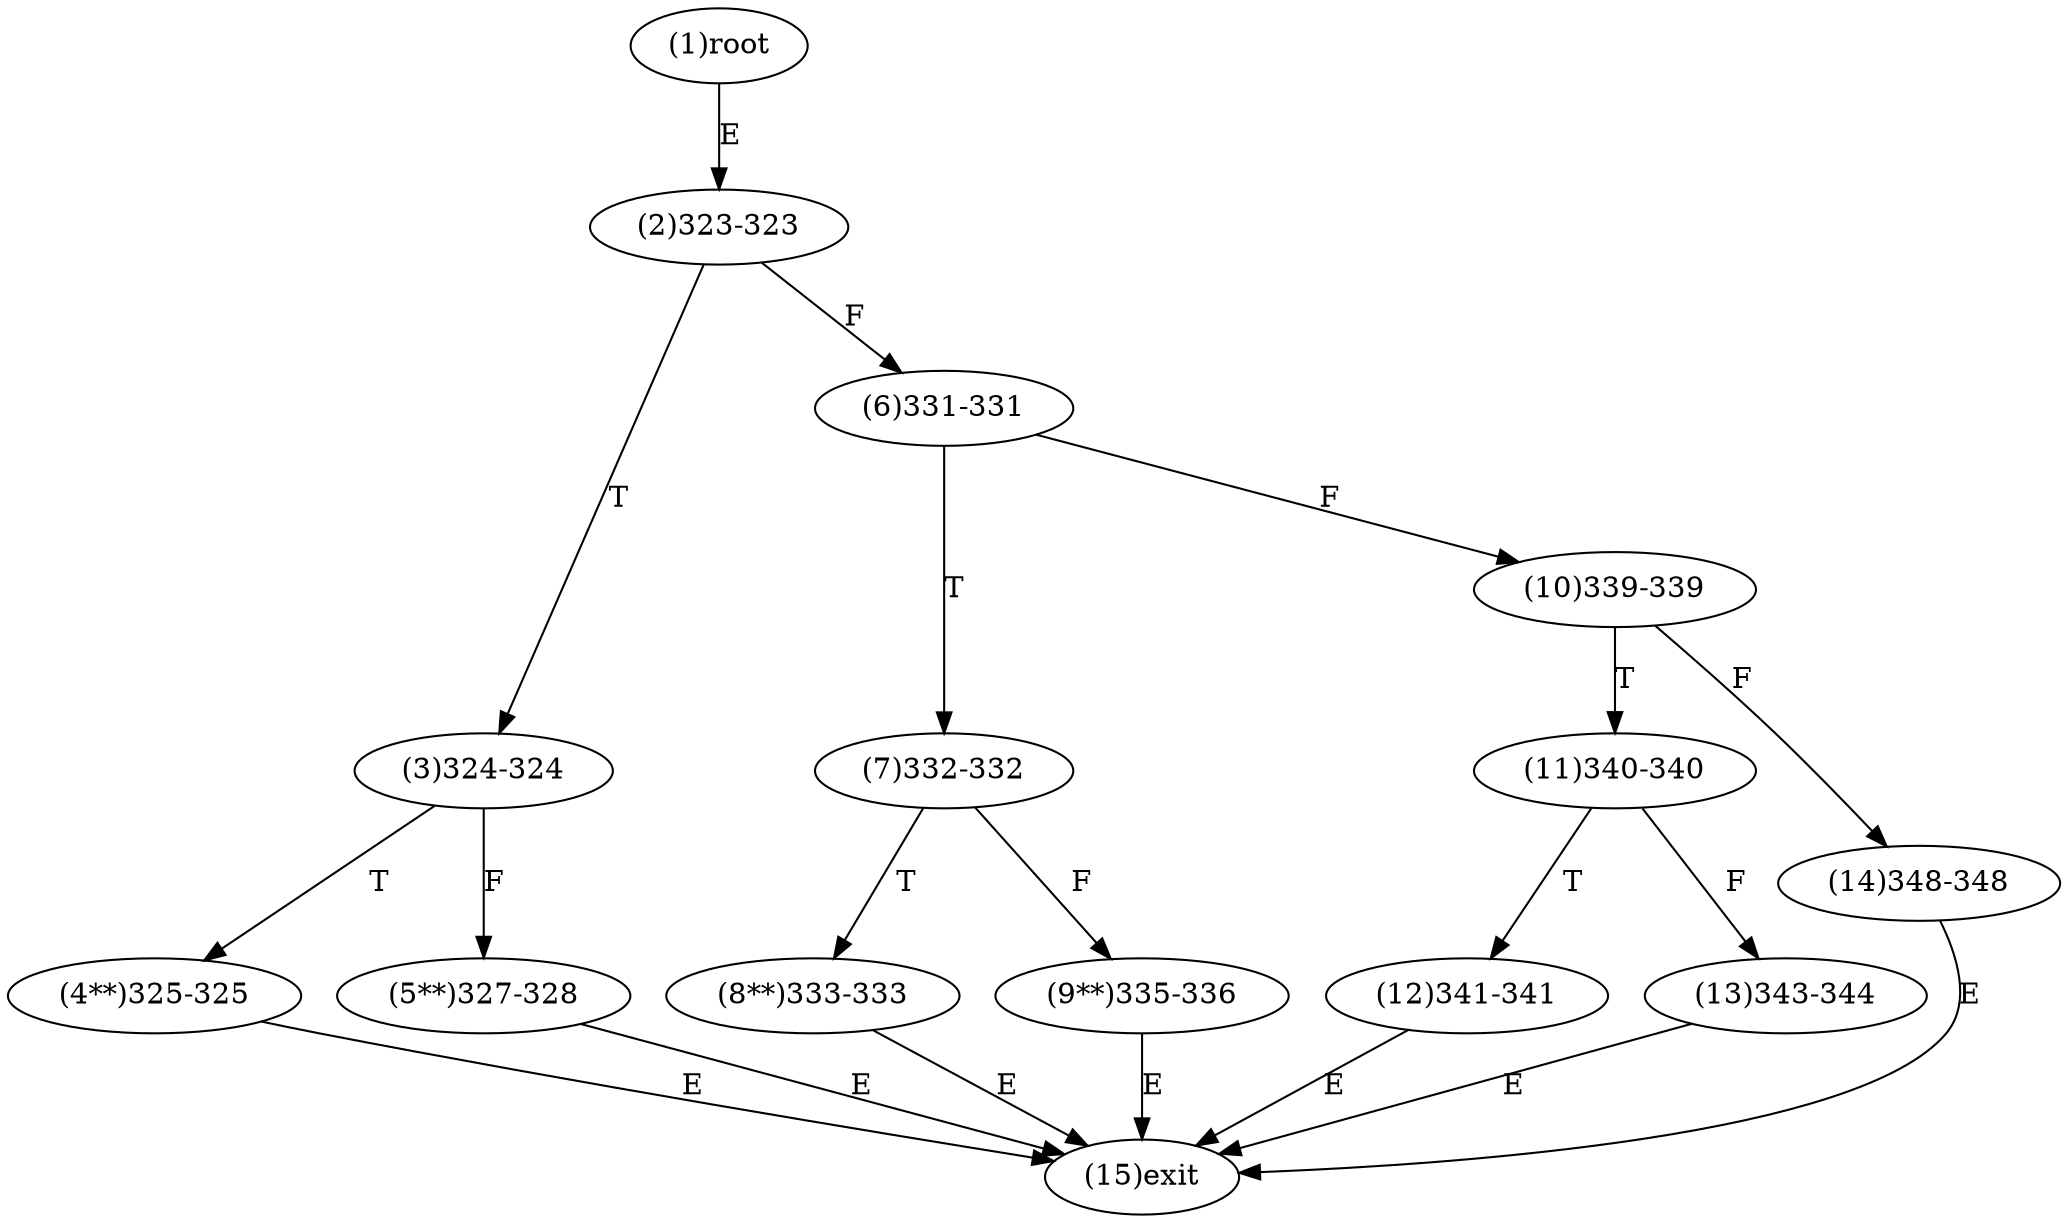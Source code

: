 digraph "" { 
1[ label="(1)root"];
2[ label="(2)323-323"];
3[ label="(3)324-324"];
4[ label="(4**)325-325"];
5[ label="(5**)327-328"];
6[ label="(6)331-331"];
7[ label="(7)332-332"];
8[ label="(8**)333-333"];
9[ label="(9**)335-336"];
10[ label="(10)339-339"];
11[ label="(11)340-340"];
12[ label="(12)341-341"];
13[ label="(13)343-344"];
14[ label="(14)348-348"];
15[ label="(15)exit"];
1->2[ label="E"];
2->6[ label="F"];
2->3[ label="T"];
3->5[ label="F"];
3->4[ label="T"];
4->15[ label="E"];
5->15[ label="E"];
6->10[ label="F"];
6->7[ label="T"];
7->9[ label="F"];
7->8[ label="T"];
8->15[ label="E"];
9->15[ label="E"];
10->14[ label="F"];
10->11[ label="T"];
11->13[ label="F"];
11->12[ label="T"];
12->15[ label="E"];
13->15[ label="E"];
14->15[ label="E"];
}